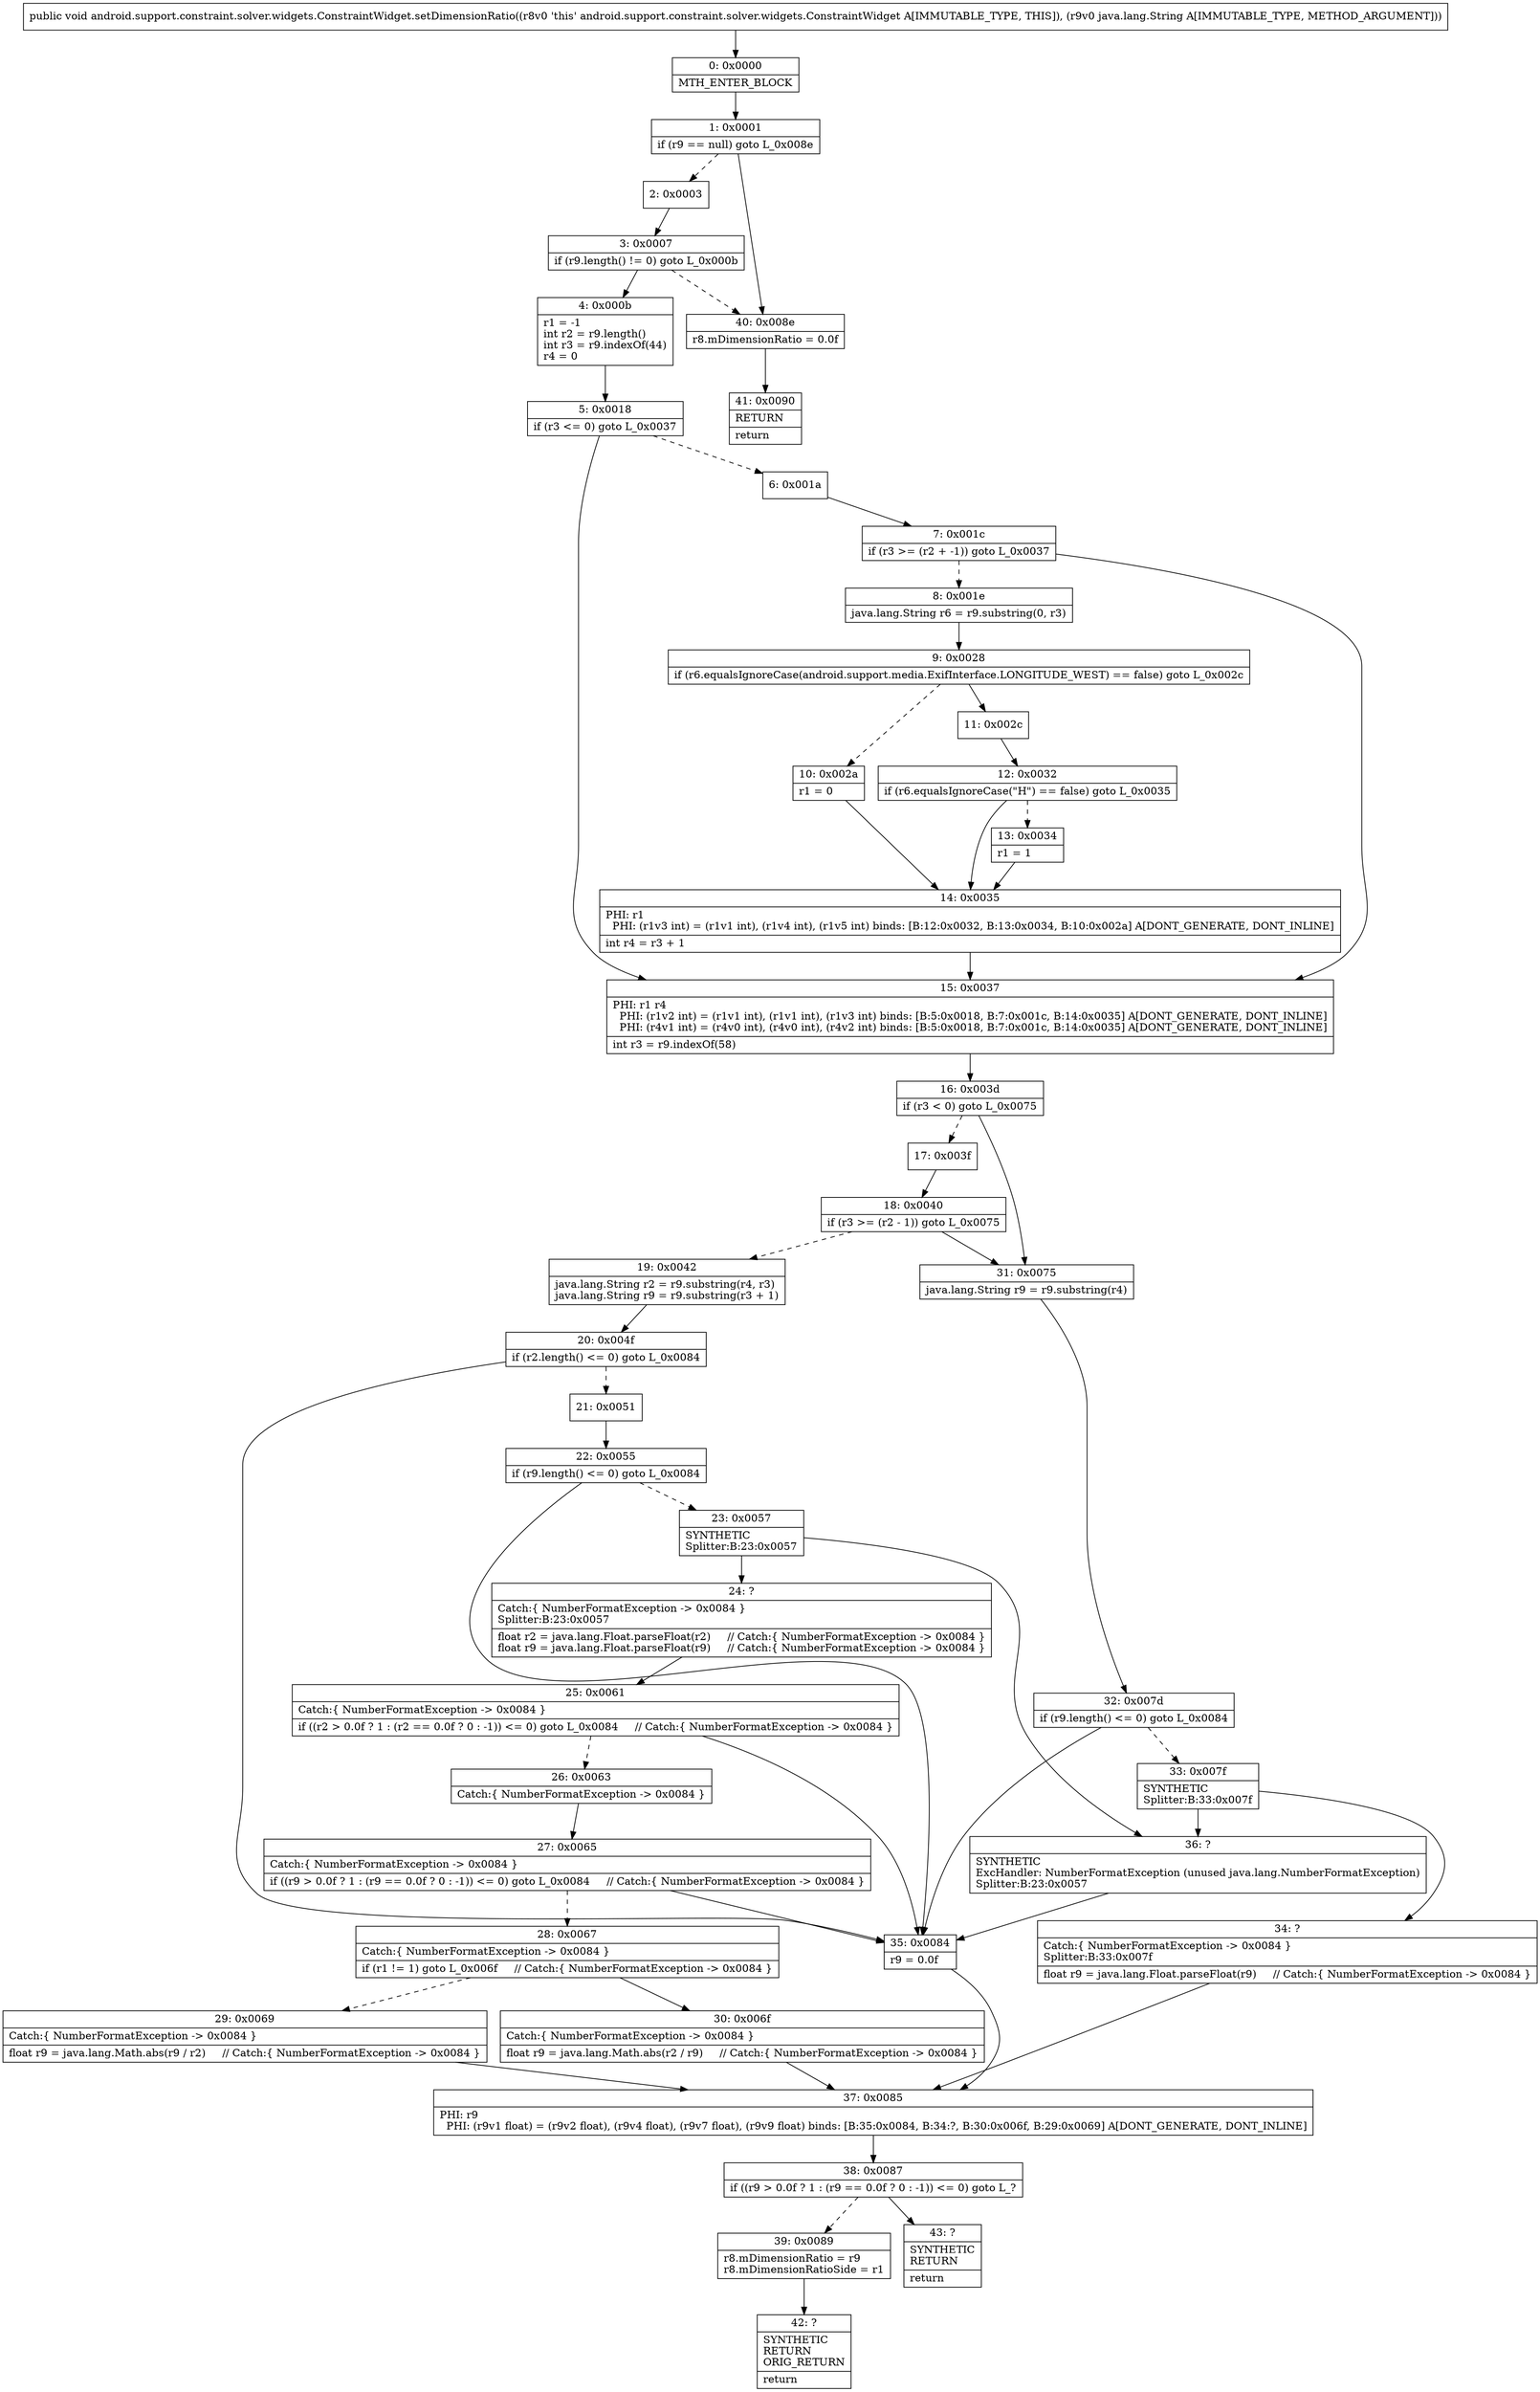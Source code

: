 digraph "CFG forandroid.support.constraint.solver.widgets.ConstraintWidget.setDimensionRatio(Ljava\/lang\/String;)V" {
Node_0 [shape=record,label="{0\:\ 0x0000|MTH_ENTER_BLOCK\l}"];
Node_1 [shape=record,label="{1\:\ 0x0001|if (r9 == null) goto L_0x008e\l}"];
Node_2 [shape=record,label="{2\:\ 0x0003}"];
Node_3 [shape=record,label="{3\:\ 0x0007|if (r9.length() != 0) goto L_0x000b\l}"];
Node_4 [shape=record,label="{4\:\ 0x000b|r1 = \-1\lint r2 = r9.length()\lint r3 = r9.indexOf(44)\lr4 = 0\l}"];
Node_5 [shape=record,label="{5\:\ 0x0018|if (r3 \<= 0) goto L_0x0037\l}"];
Node_6 [shape=record,label="{6\:\ 0x001a}"];
Node_7 [shape=record,label="{7\:\ 0x001c|if (r3 \>= (r2 + \-1)) goto L_0x0037\l}"];
Node_8 [shape=record,label="{8\:\ 0x001e|java.lang.String r6 = r9.substring(0, r3)\l}"];
Node_9 [shape=record,label="{9\:\ 0x0028|if (r6.equalsIgnoreCase(android.support.media.ExifInterface.LONGITUDE_WEST) == false) goto L_0x002c\l}"];
Node_10 [shape=record,label="{10\:\ 0x002a|r1 = 0\l}"];
Node_11 [shape=record,label="{11\:\ 0x002c}"];
Node_12 [shape=record,label="{12\:\ 0x0032|if (r6.equalsIgnoreCase(\"H\") == false) goto L_0x0035\l}"];
Node_13 [shape=record,label="{13\:\ 0x0034|r1 = 1\l}"];
Node_14 [shape=record,label="{14\:\ 0x0035|PHI: r1 \l  PHI: (r1v3 int) = (r1v1 int), (r1v4 int), (r1v5 int) binds: [B:12:0x0032, B:13:0x0034, B:10:0x002a] A[DONT_GENERATE, DONT_INLINE]\l|int r4 = r3 + 1\l}"];
Node_15 [shape=record,label="{15\:\ 0x0037|PHI: r1 r4 \l  PHI: (r1v2 int) = (r1v1 int), (r1v1 int), (r1v3 int) binds: [B:5:0x0018, B:7:0x001c, B:14:0x0035] A[DONT_GENERATE, DONT_INLINE]\l  PHI: (r4v1 int) = (r4v0 int), (r4v0 int), (r4v2 int) binds: [B:5:0x0018, B:7:0x001c, B:14:0x0035] A[DONT_GENERATE, DONT_INLINE]\l|int r3 = r9.indexOf(58)\l}"];
Node_16 [shape=record,label="{16\:\ 0x003d|if (r3 \< 0) goto L_0x0075\l}"];
Node_17 [shape=record,label="{17\:\ 0x003f}"];
Node_18 [shape=record,label="{18\:\ 0x0040|if (r3 \>= (r2 \- 1)) goto L_0x0075\l}"];
Node_19 [shape=record,label="{19\:\ 0x0042|java.lang.String r2 = r9.substring(r4, r3)\ljava.lang.String r9 = r9.substring(r3 + 1)\l}"];
Node_20 [shape=record,label="{20\:\ 0x004f|if (r2.length() \<= 0) goto L_0x0084\l}"];
Node_21 [shape=record,label="{21\:\ 0x0051}"];
Node_22 [shape=record,label="{22\:\ 0x0055|if (r9.length() \<= 0) goto L_0x0084\l}"];
Node_23 [shape=record,label="{23\:\ 0x0057|SYNTHETIC\lSplitter:B:23:0x0057\l}"];
Node_24 [shape=record,label="{24\:\ ?|Catch:\{ NumberFormatException \-\> 0x0084 \}\lSplitter:B:23:0x0057\l|float r2 = java.lang.Float.parseFloat(r2)     \/\/ Catch:\{ NumberFormatException \-\> 0x0084 \}\lfloat r9 = java.lang.Float.parseFloat(r9)     \/\/ Catch:\{ NumberFormatException \-\> 0x0084 \}\l}"];
Node_25 [shape=record,label="{25\:\ 0x0061|Catch:\{ NumberFormatException \-\> 0x0084 \}\l|if ((r2 \> 0.0f ? 1 : (r2 == 0.0f ? 0 : \-1)) \<= 0) goto L_0x0084     \/\/ Catch:\{ NumberFormatException \-\> 0x0084 \}\l}"];
Node_26 [shape=record,label="{26\:\ 0x0063|Catch:\{ NumberFormatException \-\> 0x0084 \}\l}"];
Node_27 [shape=record,label="{27\:\ 0x0065|Catch:\{ NumberFormatException \-\> 0x0084 \}\l|if ((r9 \> 0.0f ? 1 : (r9 == 0.0f ? 0 : \-1)) \<= 0) goto L_0x0084     \/\/ Catch:\{ NumberFormatException \-\> 0x0084 \}\l}"];
Node_28 [shape=record,label="{28\:\ 0x0067|Catch:\{ NumberFormatException \-\> 0x0084 \}\l|if (r1 != 1) goto L_0x006f     \/\/ Catch:\{ NumberFormatException \-\> 0x0084 \}\l}"];
Node_29 [shape=record,label="{29\:\ 0x0069|Catch:\{ NumberFormatException \-\> 0x0084 \}\l|float r9 = java.lang.Math.abs(r9 \/ r2)     \/\/ Catch:\{ NumberFormatException \-\> 0x0084 \}\l}"];
Node_30 [shape=record,label="{30\:\ 0x006f|Catch:\{ NumberFormatException \-\> 0x0084 \}\l|float r9 = java.lang.Math.abs(r2 \/ r9)     \/\/ Catch:\{ NumberFormatException \-\> 0x0084 \}\l}"];
Node_31 [shape=record,label="{31\:\ 0x0075|java.lang.String r9 = r9.substring(r4)\l}"];
Node_32 [shape=record,label="{32\:\ 0x007d|if (r9.length() \<= 0) goto L_0x0084\l}"];
Node_33 [shape=record,label="{33\:\ 0x007f|SYNTHETIC\lSplitter:B:33:0x007f\l}"];
Node_34 [shape=record,label="{34\:\ ?|Catch:\{ NumberFormatException \-\> 0x0084 \}\lSplitter:B:33:0x007f\l|float r9 = java.lang.Float.parseFloat(r9)     \/\/ Catch:\{ NumberFormatException \-\> 0x0084 \}\l}"];
Node_35 [shape=record,label="{35\:\ 0x0084|r9 = 0.0f\l}"];
Node_36 [shape=record,label="{36\:\ ?|SYNTHETIC\lExcHandler: NumberFormatException (unused java.lang.NumberFormatException)\lSplitter:B:23:0x0057\l}"];
Node_37 [shape=record,label="{37\:\ 0x0085|PHI: r9 \l  PHI: (r9v1 float) = (r9v2 float), (r9v4 float), (r9v7 float), (r9v9 float) binds: [B:35:0x0084, B:34:?, B:30:0x006f, B:29:0x0069] A[DONT_GENERATE, DONT_INLINE]\l}"];
Node_38 [shape=record,label="{38\:\ 0x0087|if ((r9 \> 0.0f ? 1 : (r9 == 0.0f ? 0 : \-1)) \<= 0) goto L_?\l}"];
Node_39 [shape=record,label="{39\:\ 0x0089|r8.mDimensionRatio = r9\lr8.mDimensionRatioSide = r1\l}"];
Node_40 [shape=record,label="{40\:\ 0x008e|r8.mDimensionRatio = 0.0f\l}"];
Node_41 [shape=record,label="{41\:\ 0x0090|RETURN\l|return\l}"];
Node_42 [shape=record,label="{42\:\ ?|SYNTHETIC\lRETURN\lORIG_RETURN\l|return\l}"];
Node_43 [shape=record,label="{43\:\ ?|SYNTHETIC\lRETURN\l|return\l}"];
MethodNode[shape=record,label="{public void android.support.constraint.solver.widgets.ConstraintWidget.setDimensionRatio((r8v0 'this' android.support.constraint.solver.widgets.ConstraintWidget A[IMMUTABLE_TYPE, THIS]), (r9v0 java.lang.String A[IMMUTABLE_TYPE, METHOD_ARGUMENT])) }"];
MethodNode -> Node_0;
Node_0 -> Node_1;
Node_1 -> Node_2[style=dashed];
Node_1 -> Node_40;
Node_2 -> Node_3;
Node_3 -> Node_4;
Node_3 -> Node_40[style=dashed];
Node_4 -> Node_5;
Node_5 -> Node_6[style=dashed];
Node_5 -> Node_15;
Node_6 -> Node_7;
Node_7 -> Node_8[style=dashed];
Node_7 -> Node_15;
Node_8 -> Node_9;
Node_9 -> Node_10[style=dashed];
Node_9 -> Node_11;
Node_10 -> Node_14;
Node_11 -> Node_12;
Node_12 -> Node_13[style=dashed];
Node_12 -> Node_14;
Node_13 -> Node_14;
Node_14 -> Node_15;
Node_15 -> Node_16;
Node_16 -> Node_17[style=dashed];
Node_16 -> Node_31;
Node_17 -> Node_18;
Node_18 -> Node_19[style=dashed];
Node_18 -> Node_31;
Node_19 -> Node_20;
Node_20 -> Node_21[style=dashed];
Node_20 -> Node_35;
Node_21 -> Node_22;
Node_22 -> Node_23[style=dashed];
Node_22 -> Node_35;
Node_23 -> Node_24;
Node_23 -> Node_36;
Node_24 -> Node_25;
Node_25 -> Node_26[style=dashed];
Node_25 -> Node_35;
Node_26 -> Node_27;
Node_27 -> Node_28[style=dashed];
Node_27 -> Node_35;
Node_28 -> Node_29[style=dashed];
Node_28 -> Node_30;
Node_29 -> Node_37;
Node_30 -> Node_37;
Node_31 -> Node_32;
Node_32 -> Node_33[style=dashed];
Node_32 -> Node_35;
Node_33 -> Node_34;
Node_33 -> Node_36;
Node_34 -> Node_37;
Node_35 -> Node_37;
Node_36 -> Node_35;
Node_37 -> Node_38;
Node_38 -> Node_39[style=dashed];
Node_38 -> Node_43;
Node_39 -> Node_42;
Node_40 -> Node_41;
}

